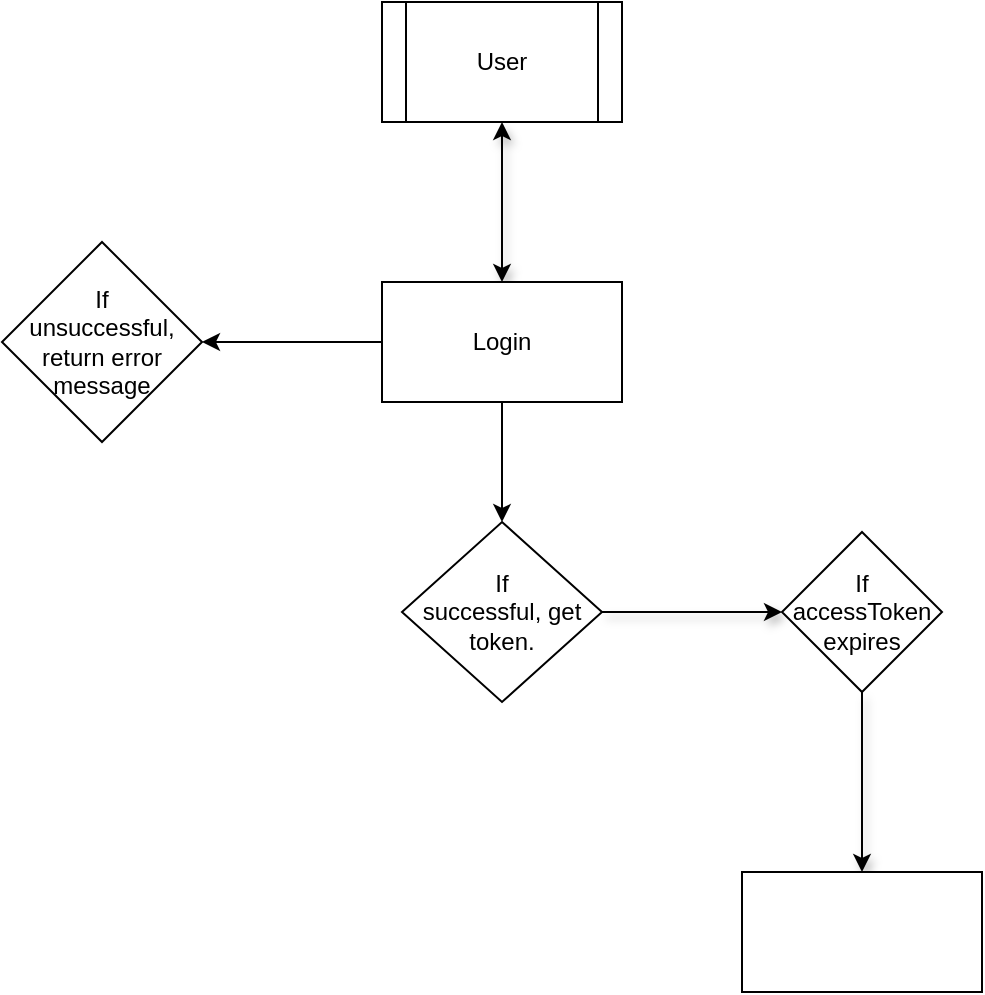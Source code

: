 <mxfile>
    <diagram id="daB-uyhHKxL-E0zUN2bl" name="Page-1">
        <mxGraphModel dx="938" dy="547" grid="1" gridSize="10" guides="1" tooltips="1" connect="1" arrows="1" fold="1" page="1" pageScale="1" pageWidth="827" pageHeight="1169" math="0" shadow="0">
            <root>
                <mxCell id="0"/>
                <mxCell id="1" parent="0"/>
                <mxCell id="4" value="" style="html=1;jumpStyle=none;shadow=1;startArrow=classic;startFill=1;" edge="1" parent="1" source="2" target="3">
                    <mxGeometry relative="1" as="geometry"/>
                </mxCell>
                <mxCell id="2" value="User" style="shape=process;whiteSpace=wrap;html=1;backgroundOutline=1;" vertex="1" parent="1">
                    <mxGeometry x="370" y="30" width="120" height="60" as="geometry"/>
                </mxCell>
                <mxCell id="6" value="" style="edgeStyle=none;html=1;" edge="1" parent="1" source="3" target="5">
                    <mxGeometry relative="1" as="geometry"/>
                </mxCell>
                <mxCell id="8" value="" style="edgeStyle=none;html=1;" edge="1" parent="1" source="3" target="7">
                    <mxGeometry relative="1" as="geometry"/>
                </mxCell>
                <mxCell id="3" value="Login" style="whiteSpace=wrap;html=1;" vertex="1" parent="1">
                    <mxGeometry x="370" y="170" width="120" height="60" as="geometry"/>
                </mxCell>
                <mxCell id="14" value="" style="edgeStyle=none;jumpStyle=none;html=1;shadow=1;startArrow=none;startFill=0;" edge="1" parent="1" source="5" target="13">
                    <mxGeometry relative="1" as="geometry"/>
                </mxCell>
                <mxCell id="5" value="If&lt;br&gt;successful, get&lt;br&gt;token." style="rhombus;whiteSpace=wrap;html=1;" vertex="1" parent="1">
                    <mxGeometry x="380" y="290" width="100" height="90" as="geometry"/>
                </mxCell>
                <mxCell id="7" value="If&lt;br&gt;unsuccessful, return error message" style="rhombus;whiteSpace=wrap;html=1;" vertex="1" parent="1">
                    <mxGeometry x="180" y="150" width="100" height="100" as="geometry"/>
                </mxCell>
                <mxCell id="16" value="" style="edgeStyle=none;jumpStyle=none;html=1;shadow=1;startArrow=none;startFill=0;" edge="1" parent="1" source="13" target="15">
                    <mxGeometry relative="1" as="geometry"/>
                </mxCell>
                <mxCell id="13" value="If accessToken expires" style="rhombus;whiteSpace=wrap;html=1;" vertex="1" parent="1">
                    <mxGeometry x="570" y="295" width="80" height="80" as="geometry"/>
                </mxCell>
                <mxCell id="15" value="" style="whiteSpace=wrap;html=1;" vertex="1" parent="1">
                    <mxGeometry x="550" y="465" width="120" height="60" as="geometry"/>
                </mxCell>
            </root>
        </mxGraphModel>
    </diagram>
</mxfile>
